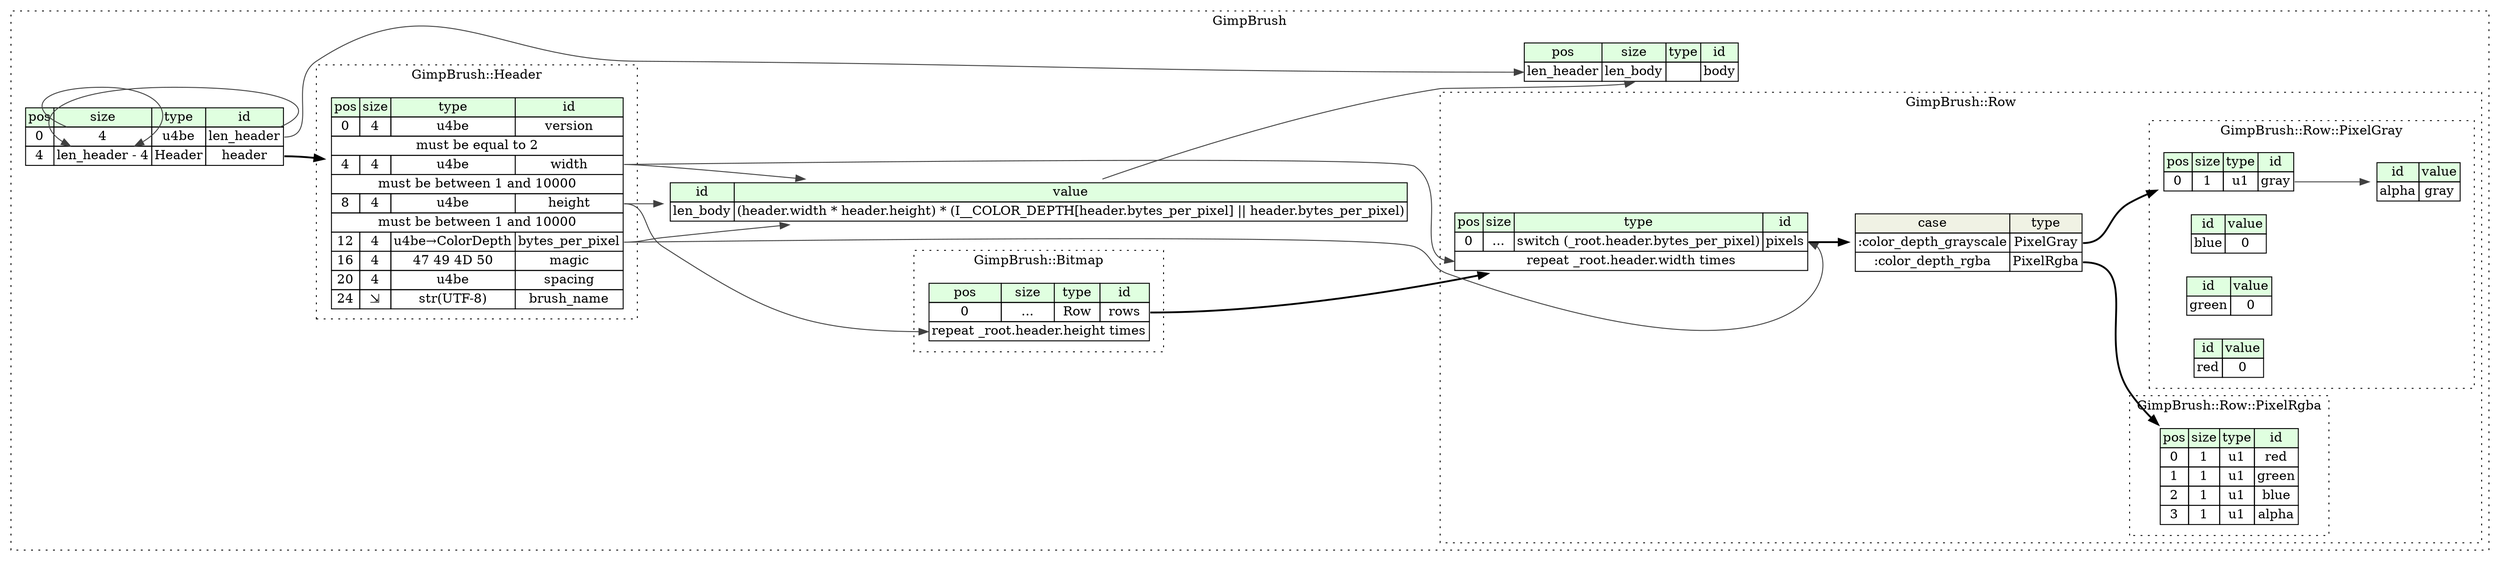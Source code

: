 digraph {
	rankdir=LR;
	node [shape=plaintext];
	subgraph cluster__gimp_brush {
		label="GimpBrush";
		graph[style=dotted];

		gimp_brush__seq [label=<<TABLE BORDER="0" CELLBORDER="1" CELLSPACING="0">
			<TR><TD BGCOLOR="#E0FFE0">pos</TD><TD BGCOLOR="#E0FFE0">size</TD><TD BGCOLOR="#E0FFE0">type</TD><TD BGCOLOR="#E0FFE0">id</TD></TR>
			<TR><TD PORT="len_header_pos">0</TD><TD PORT="len_header_size">4</TD><TD>u4be</TD><TD PORT="len_header_type">len_header</TD></TR>
			<TR><TD PORT="header_pos">4</TD><TD PORT="header_size">len_header - 4</TD><TD>Header</TD><TD PORT="header_type">header</TD></TR>
		</TABLE>>];
		gimp_brush__inst__body [label=<<TABLE BORDER="0" CELLBORDER="1" CELLSPACING="0">
			<TR><TD BGCOLOR="#E0FFE0">pos</TD><TD BGCOLOR="#E0FFE0">size</TD><TD BGCOLOR="#E0FFE0">type</TD><TD BGCOLOR="#E0FFE0">id</TD></TR>
			<TR><TD PORT="body_pos">len_header</TD><TD PORT="body_size">len_body</TD><TD></TD><TD PORT="body_type">body</TD></TR>
		</TABLE>>];
		gimp_brush__inst__len_body [label=<<TABLE BORDER="0" CELLBORDER="1" CELLSPACING="0">
			<TR><TD BGCOLOR="#E0FFE0">id</TD><TD BGCOLOR="#E0FFE0">value</TD></TR>
			<TR><TD>len_body</TD><TD>(header.width * header.height) * (I__COLOR_DEPTH[header.bytes_per_pixel] || header.bytes_per_pixel)</TD></TR>
		</TABLE>>];
		subgraph cluster__bitmap {
			label="GimpBrush::Bitmap";
			graph[style=dotted];

			bitmap__seq [label=<<TABLE BORDER="0" CELLBORDER="1" CELLSPACING="0">
				<TR><TD BGCOLOR="#E0FFE0">pos</TD><TD BGCOLOR="#E0FFE0">size</TD><TD BGCOLOR="#E0FFE0">type</TD><TD BGCOLOR="#E0FFE0">id</TD></TR>
				<TR><TD PORT="rows_pos">0</TD><TD PORT="rows_size">...</TD><TD>Row</TD><TD PORT="rows_type">rows</TD></TR>
				<TR><TD COLSPAN="4" PORT="rows__repeat">repeat _root.header.height times</TD></TR>
			</TABLE>>];
		}
		subgraph cluster__header {
			label="GimpBrush::Header";
			graph[style=dotted];

			header__seq [label=<<TABLE BORDER="0" CELLBORDER="1" CELLSPACING="0">
				<TR><TD BGCOLOR="#E0FFE0">pos</TD><TD BGCOLOR="#E0FFE0">size</TD><TD BGCOLOR="#E0FFE0">type</TD><TD BGCOLOR="#E0FFE0">id</TD></TR>
				<TR><TD PORT="version_pos">0</TD><TD PORT="version_size">4</TD><TD>u4be</TD><TD PORT="version_type">version</TD></TR>
				<TR><TD COLSPAN="4" PORT="version__valid">must be equal to 2</TD></TR>
				<TR><TD PORT="width_pos">4</TD><TD PORT="width_size">4</TD><TD>u4be</TD><TD PORT="width_type">width</TD></TR>
				<TR><TD COLSPAN="4" PORT="width__valid">must be between 1 and 10000</TD></TR>
				<TR><TD PORT="height_pos">8</TD><TD PORT="height_size">4</TD><TD>u4be</TD><TD PORT="height_type">height</TD></TR>
				<TR><TD COLSPAN="4" PORT="height__valid">must be between 1 and 10000</TD></TR>
				<TR><TD PORT="bytes_per_pixel_pos">12</TD><TD PORT="bytes_per_pixel_size">4</TD><TD>u4be→ColorDepth</TD><TD PORT="bytes_per_pixel_type">bytes_per_pixel</TD></TR>
				<TR><TD PORT="magic_pos">16</TD><TD PORT="magic_size">4</TD><TD>47 49 4D 50</TD><TD PORT="magic_type">magic</TD></TR>
				<TR><TD PORT="spacing_pos">20</TD><TD PORT="spacing_size">4</TD><TD>u4be</TD><TD PORT="spacing_type">spacing</TD></TR>
				<TR><TD PORT="brush_name_pos">24</TD><TD PORT="brush_name_size">⇲</TD><TD>str(UTF-8)</TD><TD PORT="brush_name_type">brush_name</TD></TR>
			</TABLE>>];
		}
		subgraph cluster__row {
			label="GimpBrush::Row";
			graph[style=dotted];

			row__seq [label=<<TABLE BORDER="0" CELLBORDER="1" CELLSPACING="0">
				<TR><TD BGCOLOR="#E0FFE0">pos</TD><TD BGCOLOR="#E0FFE0">size</TD><TD BGCOLOR="#E0FFE0">type</TD><TD BGCOLOR="#E0FFE0">id</TD></TR>
				<TR><TD PORT="pixels_pos">0</TD><TD PORT="pixels_size">...</TD><TD>switch (_root.header.bytes_per_pixel)</TD><TD PORT="pixels_type">pixels</TD></TR>
				<TR><TD COLSPAN="4" PORT="pixels__repeat">repeat _root.header.width times</TD></TR>
			</TABLE>>];
row__seq_pixels_switch [label=<<TABLE BORDER="0" CELLBORDER="1" CELLSPACING="0">
	<TR><TD BGCOLOR="#F0F2E4">case</TD><TD BGCOLOR="#F0F2E4">type</TD></TR>
	<TR><TD>:color_depth_grayscale</TD><TD PORT="case0">PixelGray</TD></TR>
	<TR><TD>:color_depth_rgba</TD><TD PORT="case1">PixelRgba</TD></TR>
</TABLE>>];
			subgraph cluster__pixel_gray {
				label="GimpBrush::Row::PixelGray";
				graph[style=dotted];

				pixel_gray__seq [label=<<TABLE BORDER="0" CELLBORDER="1" CELLSPACING="0">
					<TR><TD BGCOLOR="#E0FFE0">pos</TD><TD BGCOLOR="#E0FFE0">size</TD><TD BGCOLOR="#E0FFE0">type</TD><TD BGCOLOR="#E0FFE0">id</TD></TR>
					<TR><TD PORT="gray_pos">0</TD><TD PORT="gray_size">1</TD><TD>u1</TD><TD PORT="gray_type">gray</TD></TR>
				</TABLE>>];
				pixel_gray__inst__alpha [label=<<TABLE BORDER="0" CELLBORDER="1" CELLSPACING="0">
					<TR><TD BGCOLOR="#E0FFE0">id</TD><TD BGCOLOR="#E0FFE0">value</TD></TR>
					<TR><TD>alpha</TD><TD>gray</TD></TR>
				</TABLE>>];
				pixel_gray__inst__blue [label=<<TABLE BORDER="0" CELLBORDER="1" CELLSPACING="0">
					<TR><TD BGCOLOR="#E0FFE0">id</TD><TD BGCOLOR="#E0FFE0">value</TD></TR>
					<TR><TD>blue</TD><TD>0</TD></TR>
				</TABLE>>];
				pixel_gray__inst__green [label=<<TABLE BORDER="0" CELLBORDER="1" CELLSPACING="0">
					<TR><TD BGCOLOR="#E0FFE0">id</TD><TD BGCOLOR="#E0FFE0">value</TD></TR>
					<TR><TD>green</TD><TD>0</TD></TR>
				</TABLE>>];
				pixel_gray__inst__red [label=<<TABLE BORDER="0" CELLBORDER="1" CELLSPACING="0">
					<TR><TD BGCOLOR="#E0FFE0">id</TD><TD BGCOLOR="#E0FFE0">value</TD></TR>
					<TR><TD>red</TD><TD>0</TD></TR>
				</TABLE>>];
			}
			subgraph cluster__pixel_rgba {
				label="GimpBrush::Row::PixelRgba";
				graph[style=dotted];

				pixel_rgba__seq [label=<<TABLE BORDER="0" CELLBORDER="1" CELLSPACING="0">
					<TR><TD BGCOLOR="#E0FFE0">pos</TD><TD BGCOLOR="#E0FFE0">size</TD><TD BGCOLOR="#E0FFE0">type</TD><TD BGCOLOR="#E0FFE0">id</TD></TR>
					<TR><TD PORT="red_pos">0</TD><TD PORT="red_size">1</TD><TD>u1</TD><TD PORT="red_type">red</TD></TR>
					<TR><TD PORT="green_pos">1</TD><TD PORT="green_size">1</TD><TD>u1</TD><TD PORT="green_type">green</TD></TR>
					<TR><TD PORT="blue_pos">2</TD><TD PORT="blue_size">1</TD><TD>u1</TD><TD PORT="blue_type">blue</TD></TR>
					<TR><TD PORT="alpha_pos">3</TD><TD PORT="alpha_size">1</TD><TD>u1</TD><TD PORT="alpha_type">alpha</TD></TR>
				</TABLE>>];
			}
		}
	}
	gimp_brush__seq:len_header_type -> gimp_brush__seq:header_size [color="#404040"];
	gimp_brush__seq:len_header_size -> gimp_brush__seq:header_size [color="#404040"];
	gimp_brush__seq:header_type -> header__seq [style=bold];
	gimp_brush__seq:len_header_type -> gimp_brush__inst__body:body_pos [color="#404040"];
	gimp_brush__inst__len_body:len_body_type -> gimp_brush__inst__body:body_size [color="#404040"];
	header__seq:width_type -> gimp_brush__inst__len_body [color="#404040"];
	header__seq:height_type -> gimp_brush__inst__len_body [color="#404040"];
	header__seq:bytes_per_pixel_type -> gimp_brush__inst__len_body [color="#404040"];
	bitmap__seq:rows_type -> row__seq [style=bold];
	header__seq:height_type -> bitmap__seq:rows__repeat [color="#404040"];
	row__seq:pixels_type -> row__seq_pixels_switch [style=bold];
	row__seq_pixels_switch:case0 -> pixel_gray__seq [style=bold];
	row__seq_pixels_switch:case1 -> pixel_rgba__seq [style=bold];
	header__seq:bytes_per_pixel_type -> row__seq:pixels_type [color="#404040"];
	header__seq:width_type -> row__seq:pixels__repeat [color="#404040"];
	pixel_gray__seq:gray_type -> pixel_gray__inst__alpha [color="#404040"];
}
